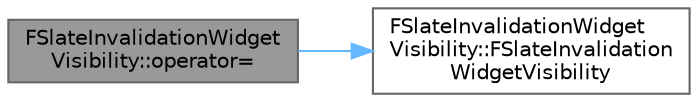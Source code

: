 digraph "FSlateInvalidationWidgetVisibility::operator="
{
 // INTERACTIVE_SVG=YES
 // LATEX_PDF_SIZE
  bgcolor="transparent";
  edge [fontname=Helvetica,fontsize=10,labelfontname=Helvetica,labelfontsize=10];
  node [fontname=Helvetica,fontsize=10,shape=box,height=0.2,width=0.4];
  rankdir="LR";
  Node1 [id="Node000001",label="FSlateInvalidationWidget\lVisibility::operator=",height=0.2,width=0.4,color="gray40", fillcolor="grey60", style="filled", fontcolor="black",tooltip=" "];
  Node1 -> Node2 [id="edge1_Node000001_Node000002",color="steelblue1",style="solid",tooltip=" "];
  Node2 [id="Node000002",label="FSlateInvalidationWidget\lVisibility::FSlateInvalidation\lWidgetVisibility",height=0.2,width=0.4,color="grey40", fillcolor="white", style="filled",URL="$de/d30/structFSlateInvalidationWidgetVisibility.html#ab3d45386c85261611d17619e2ebe2456",tooltip=" "];
}
